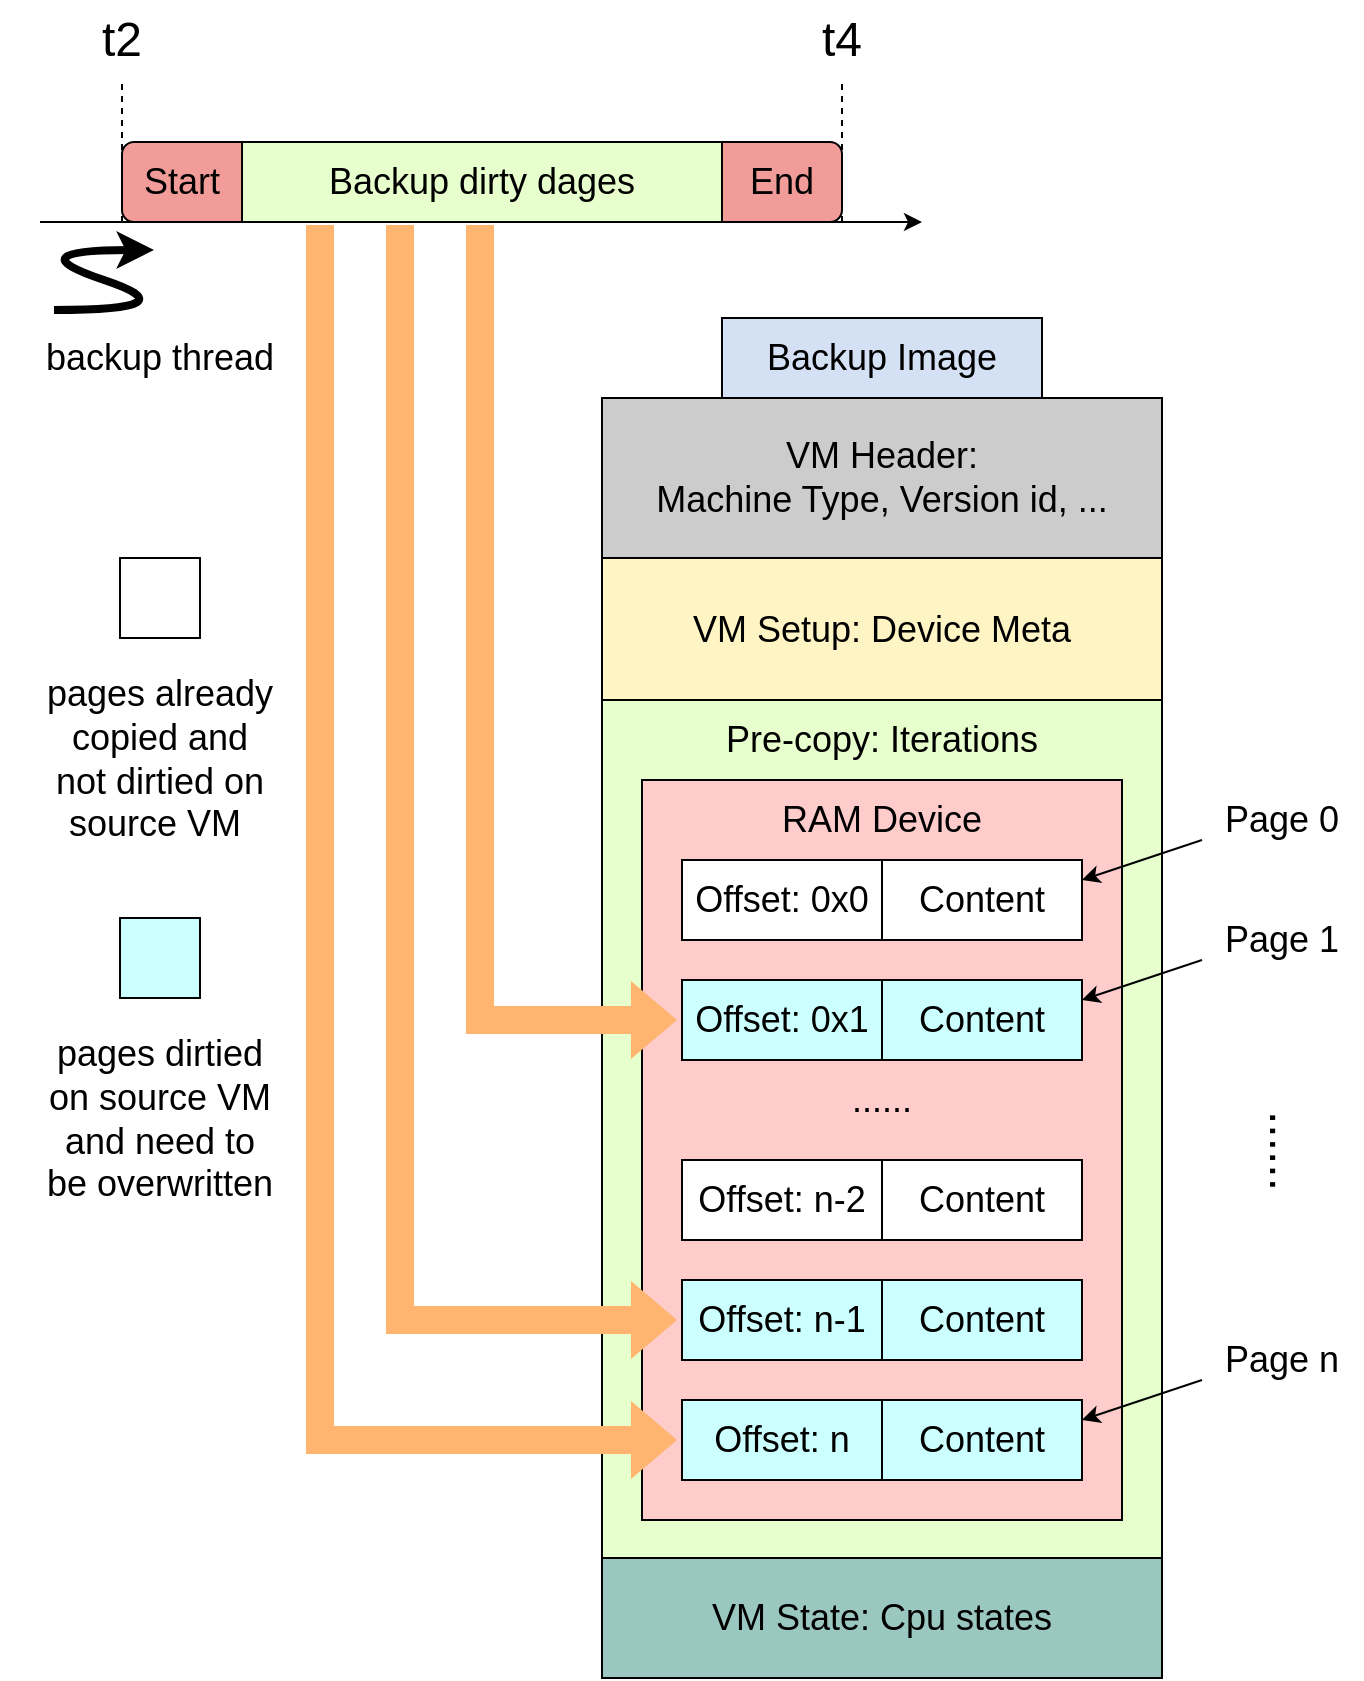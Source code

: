 <mxfile version="21.0.6" type="github">
  <diagram name="第 1 页" id="UUKfPPrQxJ7Q-2GcC6yb">
    <mxGraphModel dx="2027" dy="1147" grid="1" gridSize="10" guides="1" tooltips="1" connect="1" arrows="1" fold="1" page="1" pageScale="1" pageWidth="827" pageHeight="1169" math="0" shadow="0">
      <root>
        <mxCell id="0" />
        <mxCell id="1" parent="0" />
        <mxCell id="KVv-D9XRWDpHxWZWRDA9-1" value="" style="rounded=0;whiteSpace=wrap;html=1;" parent="1" vertex="1">
          <mxGeometry x="601" y="399" width="280" height="640" as="geometry" />
        </mxCell>
        <mxCell id="KVv-D9XRWDpHxWZWRDA9-6" value="&lt;font style=&quot;font-size: 18px;&quot;&gt;VM Header:&lt;br&gt;Machine Type, Version id, ...&lt;/font&gt;" style="rounded=0;whiteSpace=wrap;html=1;fillColor=#CCCCCC;" parent="1" vertex="1">
          <mxGeometry x="601" y="399" width="280" height="80" as="geometry" />
        </mxCell>
        <mxCell id="KVv-D9XRWDpHxWZWRDA9-7" value="&lt;font style=&quot;font-size: 18px;&quot;&gt;VM Setup: Device Meta&lt;br&gt;&lt;/font&gt;" style="rounded=0;whiteSpace=wrap;html=1;fillColor=#FFF4C3;" parent="1" vertex="1">
          <mxGeometry x="601" y="479" width="280" height="71" as="geometry" />
        </mxCell>
        <mxCell id="KVv-D9XRWDpHxWZWRDA9-12" value="" style="rounded=0;whiteSpace=wrap;html=1;fillColor=#E6FFCC;" parent="1" vertex="1">
          <mxGeometry x="601" y="550" width="280" height="430" as="geometry" />
        </mxCell>
        <mxCell id="KVv-D9XRWDpHxWZWRDA9-13" value="&lt;font style=&quot;font-size: 18px;&quot;&gt;Pre-copy: Iterations&lt;/font&gt;" style="text;html=1;strokeColor=none;fillColor=none;align=center;verticalAlign=middle;whiteSpace=wrap;rounded=0;" parent="1" vertex="1">
          <mxGeometry x="601" y="550" width="280" height="40" as="geometry" />
        </mxCell>
        <mxCell id="KVv-D9XRWDpHxWZWRDA9-14" value="" style="rounded=0;whiteSpace=wrap;html=1;fillColor=#FFCCCC;" parent="1" vertex="1">
          <mxGeometry x="621" y="590" width="240" height="370" as="geometry" />
        </mxCell>
        <mxCell id="KVv-D9XRWDpHxWZWRDA9-15" value="&lt;font style=&quot;font-size: 18px;&quot;&gt;Offset: 0x0&lt;/font&gt;" style="rounded=0;whiteSpace=wrap;html=1;" parent="1" vertex="1">
          <mxGeometry x="641" y="630" width="100" height="40" as="geometry" />
        </mxCell>
        <mxCell id="KVv-D9XRWDpHxWZWRDA9-16" value="&lt;font style=&quot;font-size: 18px;&quot;&gt;Content&lt;/font&gt;" style="rounded=0;whiteSpace=wrap;html=1;" parent="1" vertex="1">
          <mxGeometry x="741" y="630" width="100" height="40" as="geometry" />
        </mxCell>
        <mxCell id="KVv-D9XRWDpHxWZWRDA9-17" value="&lt;font style=&quot;font-size: 18px;&quot;&gt;RAM Device&lt;/font&gt;" style="text;html=1;strokeColor=none;fillColor=none;align=center;verticalAlign=middle;whiteSpace=wrap;rounded=0;" parent="1" vertex="1">
          <mxGeometry x="621" y="590" width="240" height="40" as="geometry" />
        </mxCell>
        <mxCell id="KVv-D9XRWDpHxWZWRDA9-18" value="&lt;font style=&quot;font-size: 18px;&quot;&gt;Offset: 0x1&lt;/font&gt;" style="rounded=0;whiteSpace=wrap;html=1;fillColor=#CCFFFF;" parent="1" vertex="1">
          <mxGeometry x="641" y="690" width="100" height="40" as="geometry" />
        </mxCell>
        <mxCell id="KVv-D9XRWDpHxWZWRDA9-19" value="&lt;font style=&quot;font-size: 18px;&quot;&gt;Content&lt;/font&gt;" style="rounded=0;whiteSpace=wrap;html=1;fillColor=#CCFFFF;" parent="1" vertex="1">
          <mxGeometry x="741" y="690" width="100" height="40" as="geometry" />
        </mxCell>
        <mxCell id="KVv-D9XRWDpHxWZWRDA9-20" value="&lt;font style=&quot;font-size: 18px;&quot;&gt;......&lt;/font&gt;" style="text;html=1;strokeColor=none;fillColor=none;align=center;verticalAlign=middle;whiteSpace=wrap;rounded=0;" parent="1" vertex="1">
          <mxGeometry x="711" y="740" width="60" height="20" as="geometry" />
        </mxCell>
        <mxCell id="KVv-D9XRWDpHxWZWRDA9-21" value="&lt;font style=&quot;font-size: 18px;&quot;&gt;Offset: n&lt;/font&gt;" style="rounded=0;whiteSpace=wrap;html=1;fillColor=#CCFFFF;" parent="1" vertex="1">
          <mxGeometry x="641" y="900" width="100" height="40" as="geometry" />
        </mxCell>
        <mxCell id="KVv-D9XRWDpHxWZWRDA9-22" value="&lt;font style=&quot;font-size: 18px;&quot;&gt;Content&lt;/font&gt;" style="rounded=0;whiteSpace=wrap;html=1;fillColor=#CCFFFF;" parent="1" vertex="1">
          <mxGeometry x="741" y="900" width="100" height="40" as="geometry" />
        </mxCell>
        <mxCell id="KVv-D9XRWDpHxWZWRDA9-24" value="&lt;font style=&quot;font-size: 18px;&quot;&gt;VM State: Cpu states&lt;/font&gt;" style="rounded=0;whiteSpace=wrap;html=1;fillColor=#9AC7BF;" parent="1" vertex="1">
          <mxGeometry x="601" y="979" width="280" height="60" as="geometry" />
        </mxCell>
        <mxCell id="KVv-D9XRWDpHxWZWRDA9-25" value="&lt;font style=&quot;font-size: 18px;&quot;&gt;Page 0&lt;/font&gt;" style="text;html=1;strokeColor=none;fillColor=none;align=center;verticalAlign=middle;whiteSpace=wrap;rounded=0;" parent="1" vertex="1">
          <mxGeometry x="901" y="590" width="80" height="40" as="geometry" />
        </mxCell>
        <mxCell id="KVv-D9XRWDpHxWZWRDA9-26" value="&lt;font style=&quot;font-size: 18px;&quot;&gt;Page 1&lt;/font&gt;" style="text;html=1;strokeColor=none;fillColor=none;align=center;verticalAlign=middle;whiteSpace=wrap;rounded=0;" parent="1" vertex="1">
          <mxGeometry x="901" y="650" width="80" height="40" as="geometry" />
        </mxCell>
        <mxCell id="KVv-D9XRWDpHxWZWRDA9-27" value="&lt;font style=&quot;font-size: 18px;&quot;&gt;Page n&lt;/font&gt;" style="text;html=1;strokeColor=none;fillColor=none;align=center;verticalAlign=middle;whiteSpace=wrap;rounded=0;" parent="1" vertex="1">
          <mxGeometry x="901" y="860" width="80" height="40" as="geometry" />
        </mxCell>
        <mxCell id="KVv-D9XRWDpHxWZWRDA9-28" value="" style="endArrow=classic;html=1;rounded=0;exitX=0;exitY=0.75;exitDx=0;exitDy=0;entryX=1;entryY=0.25;entryDx=0;entryDy=0;" parent="1" source="KVv-D9XRWDpHxWZWRDA9-25" target="KVv-D9XRWDpHxWZWRDA9-16" edge="1">
          <mxGeometry width="50" height="50" relative="1" as="geometry">
            <mxPoint x="1051" y="600" as="sourcePoint" />
            <mxPoint x="991" y="660" as="targetPoint" />
          </mxGeometry>
        </mxCell>
        <mxCell id="KVv-D9XRWDpHxWZWRDA9-29" value="" style="endArrow=classic;html=1;rounded=0;exitX=0;exitY=0.75;exitDx=0;exitDy=0;entryX=1;entryY=0.25;entryDx=0;entryDy=0;" parent="1" edge="1">
          <mxGeometry width="50" height="50" relative="1" as="geometry">
            <mxPoint x="901" y="680" as="sourcePoint" />
            <mxPoint x="841" y="700" as="targetPoint" />
          </mxGeometry>
        </mxCell>
        <mxCell id="KVv-D9XRWDpHxWZWRDA9-30" value="" style="endArrow=classic;html=1;rounded=0;exitX=0;exitY=0.75;exitDx=0;exitDy=0;entryX=1;entryY=0.25;entryDx=0;entryDy=0;" parent="1" edge="1">
          <mxGeometry width="50" height="50" relative="1" as="geometry">
            <mxPoint x="901" y="890" as="sourcePoint" />
            <mxPoint x="841" y="910" as="targetPoint" />
          </mxGeometry>
        </mxCell>
        <mxCell id="KVv-D9XRWDpHxWZWRDA9-31" value="" style="endArrow=classic;html=1;rounded=0;" parent="1" edge="1">
          <mxGeometry width="50" height="50" relative="1" as="geometry">
            <mxPoint x="320" y="311" as="sourcePoint" />
            <mxPoint x="761" y="311" as="targetPoint" />
          </mxGeometry>
        </mxCell>
        <mxCell id="KVv-D9XRWDpHxWZWRDA9-32" value="" style="endArrow=none;html=1;rounded=0;dashed=1;" parent="1" edge="1">
          <mxGeometry width="50" height="50" relative="1" as="geometry">
            <mxPoint x="361" y="311" as="sourcePoint" />
            <mxPoint x="361" y="240" as="targetPoint" />
          </mxGeometry>
        </mxCell>
        <mxCell id="KVv-D9XRWDpHxWZWRDA9-33" value="&lt;font style=&quot;font-size: 18px;&quot;&gt;backup thread&lt;/font&gt;" style="text;html=1;strokeColor=none;fillColor=none;align=center;verticalAlign=middle;whiteSpace=wrap;rounded=0;" parent="1" vertex="1">
          <mxGeometry x="300" y="359" width="160" height="40" as="geometry" />
        </mxCell>
        <mxCell id="KVv-D9XRWDpHxWZWRDA9-34" value="" style="rounded=1;whiteSpace=wrap;html=1;fillColor=#F19C99;" parent="1" vertex="1">
          <mxGeometry x="361" y="271" width="120" height="40" as="geometry" />
        </mxCell>
        <mxCell id="KVv-D9XRWDpHxWZWRDA9-35" value="&lt;font style=&quot;font-size: 18px;&quot;&gt;Start&lt;/font&gt;" style="text;html=1;strokeColor=none;fillColor=none;align=center;verticalAlign=middle;whiteSpace=wrap;rounded=0;" parent="1" vertex="1">
          <mxGeometry x="361" y="276" width="60" height="30" as="geometry" />
        </mxCell>
        <mxCell id="KVv-D9XRWDpHxWZWRDA9-36" value="" style="rounded=1;whiteSpace=wrap;html=1;fontSize=18;fillColor=#F19C99;" parent="1" vertex="1">
          <mxGeometry x="601" y="271" width="120" height="40" as="geometry" />
        </mxCell>
        <mxCell id="KVv-D9XRWDpHxWZWRDA9-37" value="&lt;font style=&quot;font-size: 18px;&quot;&gt;End&lt;/font&gt;" style="text;html=1;strokeColor=none;fillColor=none;align=center;verticalAlign=middle;whiteSpace=wrap;rounded=0;" parent="1" vertex="1">
          <mxGeometry x="661" y="276" width="60" height="30" as="geometry" />
        </mxCell>
        <mxCell id="KVv-D9XRWDpHxWZWRDA9-38" value="Backup dirty dages" style="rounded=0;whiteSpace=wrap;html=1;fontSize=18;fillColor=#E6FFCC;" parent="1" vertex="1">
          <mxGeometry x="421" y="271" width="240" height="40" as="geometry" />
        </mxCell>
        <mxCell id="KVv-D9XRWDpHxWZWRDA9-39" value="" style="curved=1;endArrow=classic;html=1;rounded=0;strokeWidth=4;" parent="1" edge="1">
          <mxGeometry width="50" height="50" relative="1" as="geometry">
            <mxPoint x="327" y="355" as="sourcePoint" />
            <mxPoint x="377" y="325" as="targetPoint" />
            <Array as="points">
              <mxPoint x="397" y="355" />
              <mxPoint x="307" y="325" />
            </Array>
          </mxGeometry>
        </mxCell>
        <mxCell id="KVv-D9XRWDpHxWZWRDA9-41" value="&lt;span style=&quot;font-size: 24px;&quot;&gt;t2&lt;/span&gt;" style="text;html=1;strokeColor=none;fillColor=none;align=center;verticalAlign=middle;whiteSpace=wrap;rounded=0;" parent="1" vertex="1">
          <mxGeometry x="341" y="200" width="40" height="40" as="geometry" />
        </mxCell>
        <mxCell id="KVv-D9XRWDpHxWZWRDA9-43" value="Backup Image" style="text;html=1;strokeColor=default;fillColor=#D4E1F5;align=center;verticalAlign=middle;whiteSpace=wrap;rounded=0;fontSize=18;" parent="1" vertex="1">
          <mxGeometry x="661" y="359" width="160" height="40" as="geometry" />
        </mxCell>
        <mxCell id="KVv-D9XRWDpHxWZWRDA9-46" value="" style="shape=flexArrow;endArrow=classic;html=1;rounded=0;entryX=0;entryY=0.5;entryDx=0;entryDy=0;strokeColor=none;fillColor=#FFB570;strokeWidth=5;" parent="1" target="KVv-D9XRWDpHxWZWRDA9-21" edge="1">
          <mxGeometry width="50" height="50" relative="1" as="geometry">
            <mxPoint x="460" y="310" as="sourcePoint" />
            <mxPoint x="720" y="1009" as="targetPoint" />
            <Array as="points">
              <mxPoint x="460" y="920" />
            </Array>
          </mxGeometry>
        </mxCell>
        <mxCell id="KVv-D9XRWDpHxWZWRDA9-48" value="&lt;font style=&quot;font-size: 18px;&quot;&gt;Offset: n-2&lt;/font&gt;" style="rounded=0;whiteSpace=wrap;html=1;" parent="1" vertex="1">
          <mxGeometry x="641" y="780" width="100" height="40" as="geometry" />
        </mxCell>
        <mxCell id="KVv-D9XRWDpHxWZWRDA9-49" value="&lt;font style=&quot;font-size: 18px;&quot;&gt;Content&lt;/font&gt;" style="rounded=0;whiteSpace=wrap;html=1;" parent="1" vertex="1">
          <mxGeometry x="741" y="780" width="100" height="40" as="geometry" />
        </mxCell>
        <mxCell id="KVv-D9XRWDpHxWZWRDA9-50" value="&lt;span style=&quot;font-size: 18px;&quot;&gt;Offset: n-1&lt;/span&gt;" style="rounded=0;whiteSpace=wrap;html=1;fillColor=#CCFFFF;" parent="1" vertex="1">
          <mxGeometry x="641" y="840" width="100" height="40" as="geometry" />
        </mxCell>
        <mxCell id="KVv-D9XRWDpHxWZWRDA9-51" value="&lt;font style=&quot;font-size: 18px;&quot;&gt;Content&lt;/font&gt;" style="rounded=0;whiteSpace=wrap;html=1;fillColor=#CCFFFF;" parent="1" vertex="1">
          <mxGeometry x="741" y="840" width="100" height="40" as="geometry" />
        </mxCell>
        <mxCell id="KVv-D9XRWDpHxWZWRDA9-52" value="" style="shape=flexArrow;endArrow=classic;html=1;rounded=0;entryX=0;entryY=0.5;entryDx=0;entryDy=0;strokeColor=none;fillColor=#FFB570;strokeWidth=5;" parent="1" target="KVv-D9XRWDpHxWZWRDA9-50" edge="1">
          <mxGeometry width="50" height="50" relative="1" as="geometry">
            <mxPoint x="500" y="310" as="sourcePoint" />
            <mxPoint x="681" y="920" as="targetPoint" />
            <Array as="points">
              <mxPoint x="500" y="860" />
            </Array>
          </mxGeometry>
        </mxCell>
        <mxCell id="KVv-D9XRWDpHxWZWRDA9-53" value="" style="shape=flexArrow;endArrow=classic;html=1;rounded=0;entryX=0;entryY=0.5;entryDx=0;entryDy=0;strokeColor=none;fillColor=#FFB570;strokeWidth=5;" parent="1" target="KVv-D9XRWDpHxWZWRDA9-18" edge="1">
          <mxGeometry width="50" height="50" relative="1" as="geometry">
            <mxPoint x="540" y="310" as="sourcePoint" />
            <mxPoint x="721" y="920" as="targetPoint" />
            <Array as="points">
              <mxPoint x="540" y="710" />
            </Array>
          </mxGeometry>
        </mxCell>
        <mxCell id="KVv-D9XRWDpHxWZWRDA9-54" value="" style="rounded=0;whiteSpace=wrap;html=1;" parent="1" vertex="1">
          <mxGeometry x="360" y="479" width="40" height="40" as="geometry" />
        </mxCell>
        <mxCell id="KVv-D9XRWDpHxWZWRDA9-55" value="" style="rounded=0;whiteSpace=wrap;html=1;fillColor=#CCFFFF;" parent="1" vertex="1">
          <mxGeometry x="360" y="659" width="40" height="40" as="geometry" />
        </mxCell>
        <mxCell id="KVv-D9XRWDpHxWZWRDA9-56" value="&lt;font style=&quot;font-size: 18px;&quot;&gt;pages already copied and not dirtied on source VM&amp;nbsp;&lt;/font&gt;" style="text;html=1;strokeColor=none;fillColor=none;align=center;verticalAlign=middle;whiteSpace=wrap;rounded=0;" parent="1" vertex="1">
          <mxGeometry x="320" y="540" width="120" height="80" as="geometry" />
        </mxCell>
        <mxCell id="KVv-D9XRWDpHxWZWRDA9-57" value="&lt;font style=&quot;font-size: 18px;&quot;&gt;pages dirtied on source VM and need to be overwritten&lt;/font&gt;" style="text;html=1;strokeColor=none;fillColor=none;align=center;verticalAlign=middle;whiteSpace=wrap;rounded=0;" parent="1" vertex="1">
          <mxGeometry x="320" y="720" width="120" height="80" as="geometry" />
        </mxCell>
        <mxCell id="KVv-D9XRWDpHxWZWRDA9-58" value="&lt;font style=&quot;font-size: 24px;&quot;&gt;......&lt;/font&gt;" style="text;html=1;strokeColor=none;fillColor=none;align=center;verticalAlign=middle;whiteSpace=wrap;rounded=0;rotation=90;" parent="1" vertex="1">
          <mxGeometry x="912.5" y="746.25" width="61" height="57.5" as="geometry" />
        </mxCell>
        <mxCell id="KVv-D9XRWDpHxWZWRDA9-59" value="" style="endArrow=none;html=1;rounded=0;dashed=1;" parent="1" edge="1">
          <mxGeometry width="50" height="50" relative="1" as="geometry">
            <mxPoint x="721" y="311" as="sourcePoint" />
            <mxPoint x="721" y="240" as="targetPoint" />
          </mxGeometry>
        </mxCell>
        <mxCell id="KVv-D9XRWDpHxWZWRDA9-60" value="&lt;span style=&quot;font-size: 24px;&quot;&gt;t4&lt;/span&gt;" style="text;html=1;strokeColor=none;fillColor=none;align=center;verticalAlign=middle;whiteSpace=wrap;rounded=0;" parent="1" vertex="1">
          <mxGeometry x="701" y="200" width="40" height="40" as="geometry" />
        </mxCell>
      </root>
    </mxGraphModel>
  </diagram>
</mxfile>
